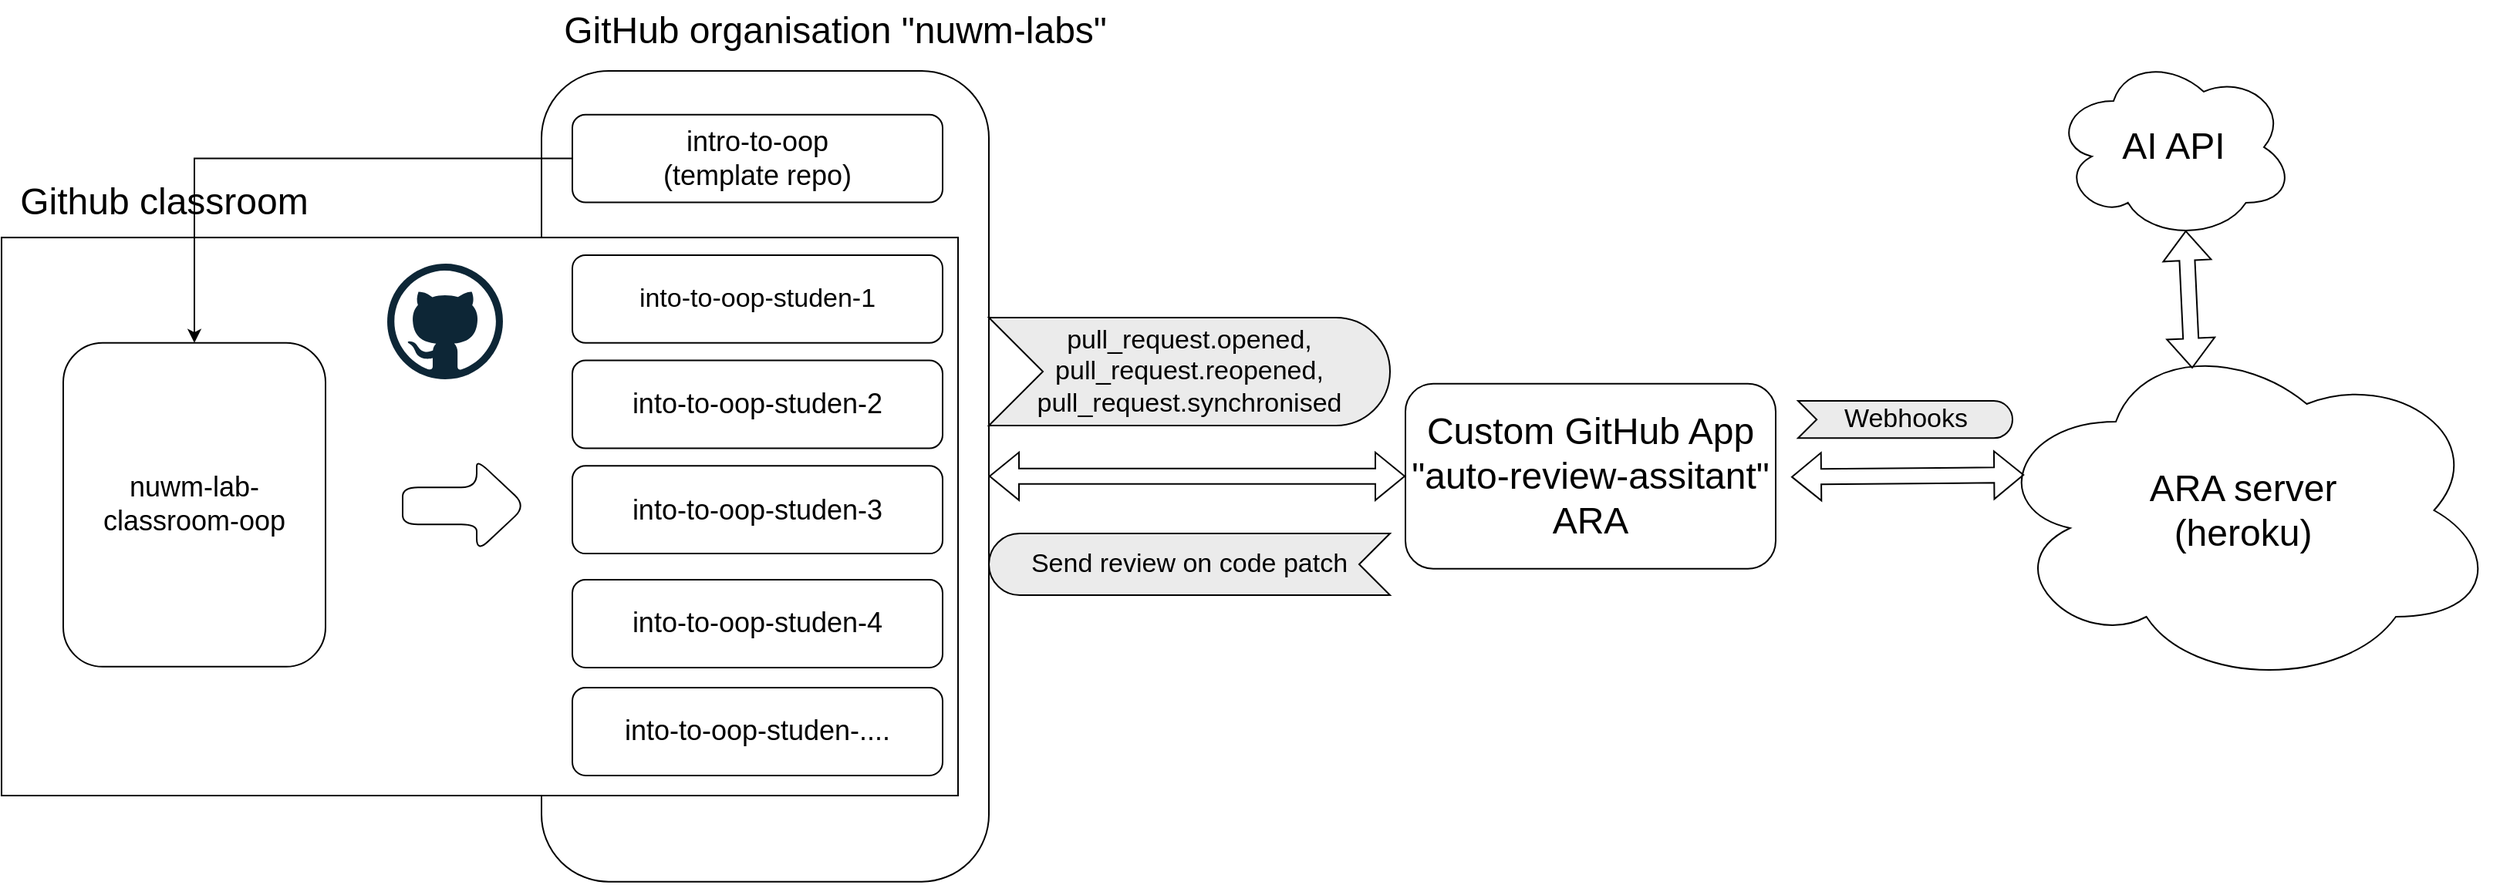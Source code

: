 <mxfile version="22.1.16" type="github">
  <diagram id="0d7cefc2-ccd6-e077-73ed-a8e48b0cddf6" name="Page-1">
    <mxGraphModel dx="3151" dy="1336" grid="1" gridSize="10" guides="1" tooltips="1" connect="1" arrows="1" fold="1" page="1" pageScale="1" pageWidth="1169" pageHeight="827" background="none" math="0" shadow="0">
      <root>
        <mxCell id="0" />
        <mxCell id="1" parent="0" />
        <mxCell id="3238N6uz9ZZqnU5c4idW-120" value="&lt;font style=&quot;font-size: 24px;&quot;&gt;Github classroom&lt;/font&gt;" style="text;html=1;align=center;verticalAlign=middle;resizable=0;points=[];autosize=1;strokeColor=none;fillColor=none;" parent="1" vertex="1">
          <mxGeometry x="-860" y="265" width="210" height="40" as="geometry" />
        </mxCell>
        <mxCell id="3238N6uz9ZZqnU5c4idW-149" value="&lt;font style=&quot;font-size: 24px;&quot;&gt;ARA server&lt;br&gt;(heroku)&lt;br&gt;&lt;/font&gt;" style="ellipse;shape=cloud;whiteSpace=wrap;html=1;" parent="1" vertex="1">
          <mxGeometry x="428" y="370" width="330" height="230" as="geometry" />
        </mxCell>
        <mxCell id="3238N6uz9ZZqnU5c4idW-154" value="" style="shape=flexArrow;endArrow=classic;startArrow=classic;html=1;rounded=0;exitX=1;exitY=0.5;exitDx=0;exitDy=0;entryX=0.07;entryY=0.4;entryDx=0;entryDy=0;entryPerimeter=0;" parent="1" target="3238N6uz9ZZqnU5c4idW-149" edge="1">
          <mxGeometry width="100" height="100" relative="1" as="geometry">
            <mxPoint x="300" y="463.33" as="sourcePoint" />
            <mxPoint x="730" y="310.42" as="targetPoint" />
          </mxGeometry>
        </mxCell>
        <mxCell id="3238N6uz9ZZqnU5c4idW-194" value="" style="shape=flexArrow;endArrow=classic;startArrow=classic;html=1;rounded=0;exitX=0.4;exitY=0.1;exitDx=0;exitDy=0;exitPerimeter=0;entryX=0.55;entryY=0.95;entryDx=0;entryDy=0;entryPerimeter=0;" parent="1" edge="1" target="3238N6uz9ZZqnU5c4idW-195" source="3238N6uz9ZZqnU5c4idW-149">
          <mxGeometry width="100" height="100" relative="1" as="geometry">
            <mxPoint x="550" y="359.88" as="sourcePoint" />
            <mxPoint x="520" y="230.42" as="targetPoint" />
          </mxGeometry>
        </mxCell>
        <mxCell id="3238N6uz9ZZqnU5c4idW-195" value="&lt;font style=&quot;&quot;&gt;&lt;font style=&quot;font-size: 24px;&quot;&gt;AI API&lt;/font&gt;&lt;br&gt;&lt;/font&gt;" style="ellipse;shape=cloud;whiteSpace=wrap;html=1;" parent="1" vertex="1">
          <mxGeometry x="470" y="189.46" width="156" height="120" as="geometry" />
        </mxCell>
        <mxCell id="3238N6uz9ZZqnU5c4idW-196" value="" style="shape=image;html=1;verticalAlign=top;verticalLabelPosition=bottom;labelBackgroundColor=#ffffff;imageAspect=0;aspect=fixed;image=https://cdn0.iconfinder.com/data/icons/social-media-2183/512/social__media__social_media__github_-128.png" parent="1" vertex="1">
          <mxGeometry x="320.96" y="309.46" width="106.08" height="106.08" as="geometry" />
        </mxCell>
        <mxCell id="vtLs_BUKpmhbrvxbwiwr-2" value="" style="rounded=1;whiteSpace=wrap;html=1;" vertex="1" parent="1">
          <mxGeometry x="-510" y="200" width="290" height="525.83" as="geometry" />
        </mxCell>
        <mxCell id="3238N6uz9ZZqnU5c4idW-116" value="&lt;font style=&quot;font-size: 24px;&quot;&gt;GitHub organisation &quot;nuwm-labs&quot;&lt;/font&gt;" style="text;html=1;align=center;verticalAlign=middle;resizable=0;points=[];autosize=1;strokeColor=none;fillColor=none;" parent="1" vertex="1">
          <mxGeometry x="-510" y="154.17" width="380" height="40" as="geometry" />
        </mxCell>
        <mxCell id="3238N6uz9ZZqnU5c4idW-109" value="&lt;font style=&quot;font-size: 18px;&quot;&gt;intro-to-oop&lt;br&gt;(template repo)&lt;/font&gt;" style="rounded=1;whiteSpace=wrap;html=1;" parent="1" vertex="1">
          <mxGeometry x="-490" y="228.333" width="240" height="56.944" as="geometry" />
        </mxCell>
        <mxCell id="3238N6uz9ZZqnU5c4idW-119" value="" style="rounded=0;whiteSpace=wrap;html=1;labelBackgroundColor=#FFFFFF;labelBorderColor=none;textOpacity=0;" parent="1" vertex="1">
          <mxGeometry x="-860" y="308.06" width="620" height="361.94" as="geometry" />
        </mxCell>
        <mxCell id="3238N6uz9ZZqnU5c4idW-121" value="&lt;font style=&quot;font-size: 17px;&quot;&gt;into-to-oop-studen-1&lt;/font&gt;" style="rounded=1;whiteSpace=wrap;html=1;" parent="1" vertex="1">
          <mxGeometry x="-490" y="319.444" width="240" height="56.944" as="geometry" />
        </mxCell>
        <mxCell id="3238N6uz9ZZqnU5c4idW-123" value="&lt;font style=&quot;font-size: 18px;&quot;&gt;into-to-oop-studen-2&lt;/font&gt;" style="rounded=1;whiteSpace=wrap;html=1;" parent="1" vertex="1">
          <mxGeometry x="-490" y="387.778" width="240" height="56.944" as="geometry" />
        </mxCell>
        <mxCell id="3238N6uz9ZZqnU5c4idW-124" value="&lt;font style=&quot;font-size: 18px;&quot;&gt;into-to-oop-studen-3&lt;/font&gt;" style="rounded=1;whiteSpace=wrap;html=1;" parent="1" vertex="1">
          <mxGeometry x="-490" y="456.111" width="240" height="56.944" as="geometry" />
        </mxCell>
        <mxCell id="3238N6uz9ZZqnU5c4idW-126" value="&lt;font style=&quot;font-size: 18px;&quot;&gt;into-to-oop-studen-4&lt;/font&gt;" style="rounded=1;whiteSpace=wrap;html=1;" parent="1" vertex="1">
          <mxGeometry x="-490" y="530.001" width="240" height="56.944" as="geometry" />
        </mxCell>
        <mxCell id="3238N6uz9ZZqnU5c4idW-127" value="&lt;font style=&quot;font-size: 18px;&quot;&gt;into-to-oop-studen-....&lt;/font&gt;" style="rounded=1;whiteSpace=wrap;html=1;" parent="1" vertex="1">
          <mxGeometry x="-490" y="600.001" width="240" height="56.944" as="geometry" />
        </mxCell>
        <mxCell id="3238N6uz9ZZqnU5c4idW-129" style="edgeStyle=orthogonalEdgeStyle;rounded=0;orthogonalLoop=1;jettySize=auto;html=1;exitX=0.5;exitY=1;exitDx=0;exitDy=0;" parent="1" source="3238N6uz9ZZqnU5c4idW-119" target="3238N6uz9ZZqnU5c4idW-119" edge="1">
          <mxGeometry relative="1" as="geometry" />
        </mxCell>
        <mxCell id="3238N6uz9ZZqnU5c4idW-133" value="&lt;font style=&quot;font-size: 18px;&quot;&gt;nuwm-lab-classroom-oop&lt;/font&gt;" style="rounded=1;whiteSpace=wrap;html=1;" parent="1" vertex="1">
          <mxGeometry x="-820" y="376.39" width="170" height="210" as="geometry" />
        </mxCell>
        <mxCell id="3238N6uz9ZZqnU5c4idW-142" value="" style="edgeStyle=orthogonalEdgeStyle;rounded=0;orthogonalLoop=1;jettySize=auto;html=1;" parent="1" source="3238N6uz9ZZqnU5c4idW-109" target="3238N6uz9ZZqnU5c4idW-133" edge="1">
          <mxGeometry relative="1" as="geometry">
            <mxPoint x="-620" y="366.386" as="targetPoint" />
          </mxGeometry>
        </mxCell>
        <mxCell id="3238N6uz9ZZqnU5c4idW-147" value="" style="shape=singleArrow;whiteSpace=wrap;html=1;arrowWidth=0.4;arrowSize=0.4;rounded=1;" parent="1" vertex="1">
          <mxGeometry x="-600" y="452.09" width="80" height="60" as="geometry" />
        </mxCell>
        <mxCell id="3238N6uz9ZZqnU5c4idW-108" value="&lt;font style=&quot;font-size: 24px;&quot;&gt;Custom GitHub App&lt;br&gt;&quot;auto-review-assitant&quot;&lt;br&gt;ARA&lt;br&gt;&lt;/font&gt;" style="rounded=1;whiteSpace=wrap;html=1;" parent="1" vertex="1">
          <mxGeometry x="50" y="402.91" width="240" height="120" as="geometry" />
        </mxCell>
        <mxCell id="3238N6uz9ZZqnU5c4idW-156" value="" style="shape=flexArrow;endArrow=classic;startArrow=classic;html=1;rounded=0;entryX=0;entryY=0.5;entryDx=0;entryDy=0;" parent="1" source="vtLs_BUKpmhbrvxbwiwr-2" target="3238N6uz9ZZqnU5c4idW-108" edge="1">
          <mxGeometry width="100" height="100" relative="1" as="geometry">
            <mxPoint x="-170" y="482.087" as="sourcePoint" />
            <mxPoint x="-65" y="387.78" as="targetPoint" />
          </mxGeometry>
        </mxCell>
        <mxCell id="3238N6uz9ZZqnU5c4idW-107" value="" style="dashed=0;outlineConnect=0;html=1;align=center;labelPosition=center;verticalLabelPosition=bottom;verticalAlign=top;shape=mxgraph.weblogos.github" parent="1" vertex="1">
          <mxGeometry x="-610" y="325" width="75" height="75" as="geometry" />
        </mxCell>
        <mxCell id="vtLs_BUKpmhbrvxbwiwr-8" value="&lt;font style=&quot;font-size: 17px;&quot;&gt;pull_request.opened,&lt;br style=&quot;border-color: var(--border-color);&quot;&gt;pull_request.reopened,&lt;br style=&quot;border-color: var(--border-color);&quot;&gt;pull_request.synchronised&lt;/font&gt;" style="html=1;outlineConnect=0;whiteSpace=wrap;fillColor=#EBEBEB;shape=mxgraph.archimate3.event;direction=east;" vertex="1" parent="1">
          <mxGeometry x="-220" y="360" width="260" height="70" as="geometry" />
        </mxCell>
        <mxCell id="vtLs_BUKpmhbrvxbwiwr-9" value="&lt;font style=&quot;font-size: 17px;&quot;&gt;Send review on code patch&lt;/font&gt;" style="html=1;outlineConnect=0;whiteSpace=wrap;fillColor=#EBEBEB;shape=mxgraph.archimate3.event;direction=west;" vertex="1" parent="1">
          <mxGeometry x="-220" y="500" width="260" height="40" as="geometry" />
        </mxCell>
        <mxCell id="vtLs_BUKpmhbrvxbwiwr-10" value="&lt;span style=&quot;font-size: 17px;&quot;&gt;Webhooks&lt;/span&gt;" style="html=1;outlineConnect=0;whiteSpace=wrap;fillColor=#EBEBEB;shape=mxgraph.archimate3.event;direction=east;" vertex="1" parent="1">
          <mxGeometry x="304.5" y="414" width="139" height="24.18" as="geometry" />
        </mxCell>
      </root>
    </mxGraphModel>
  </diagram>
</mxfile>
